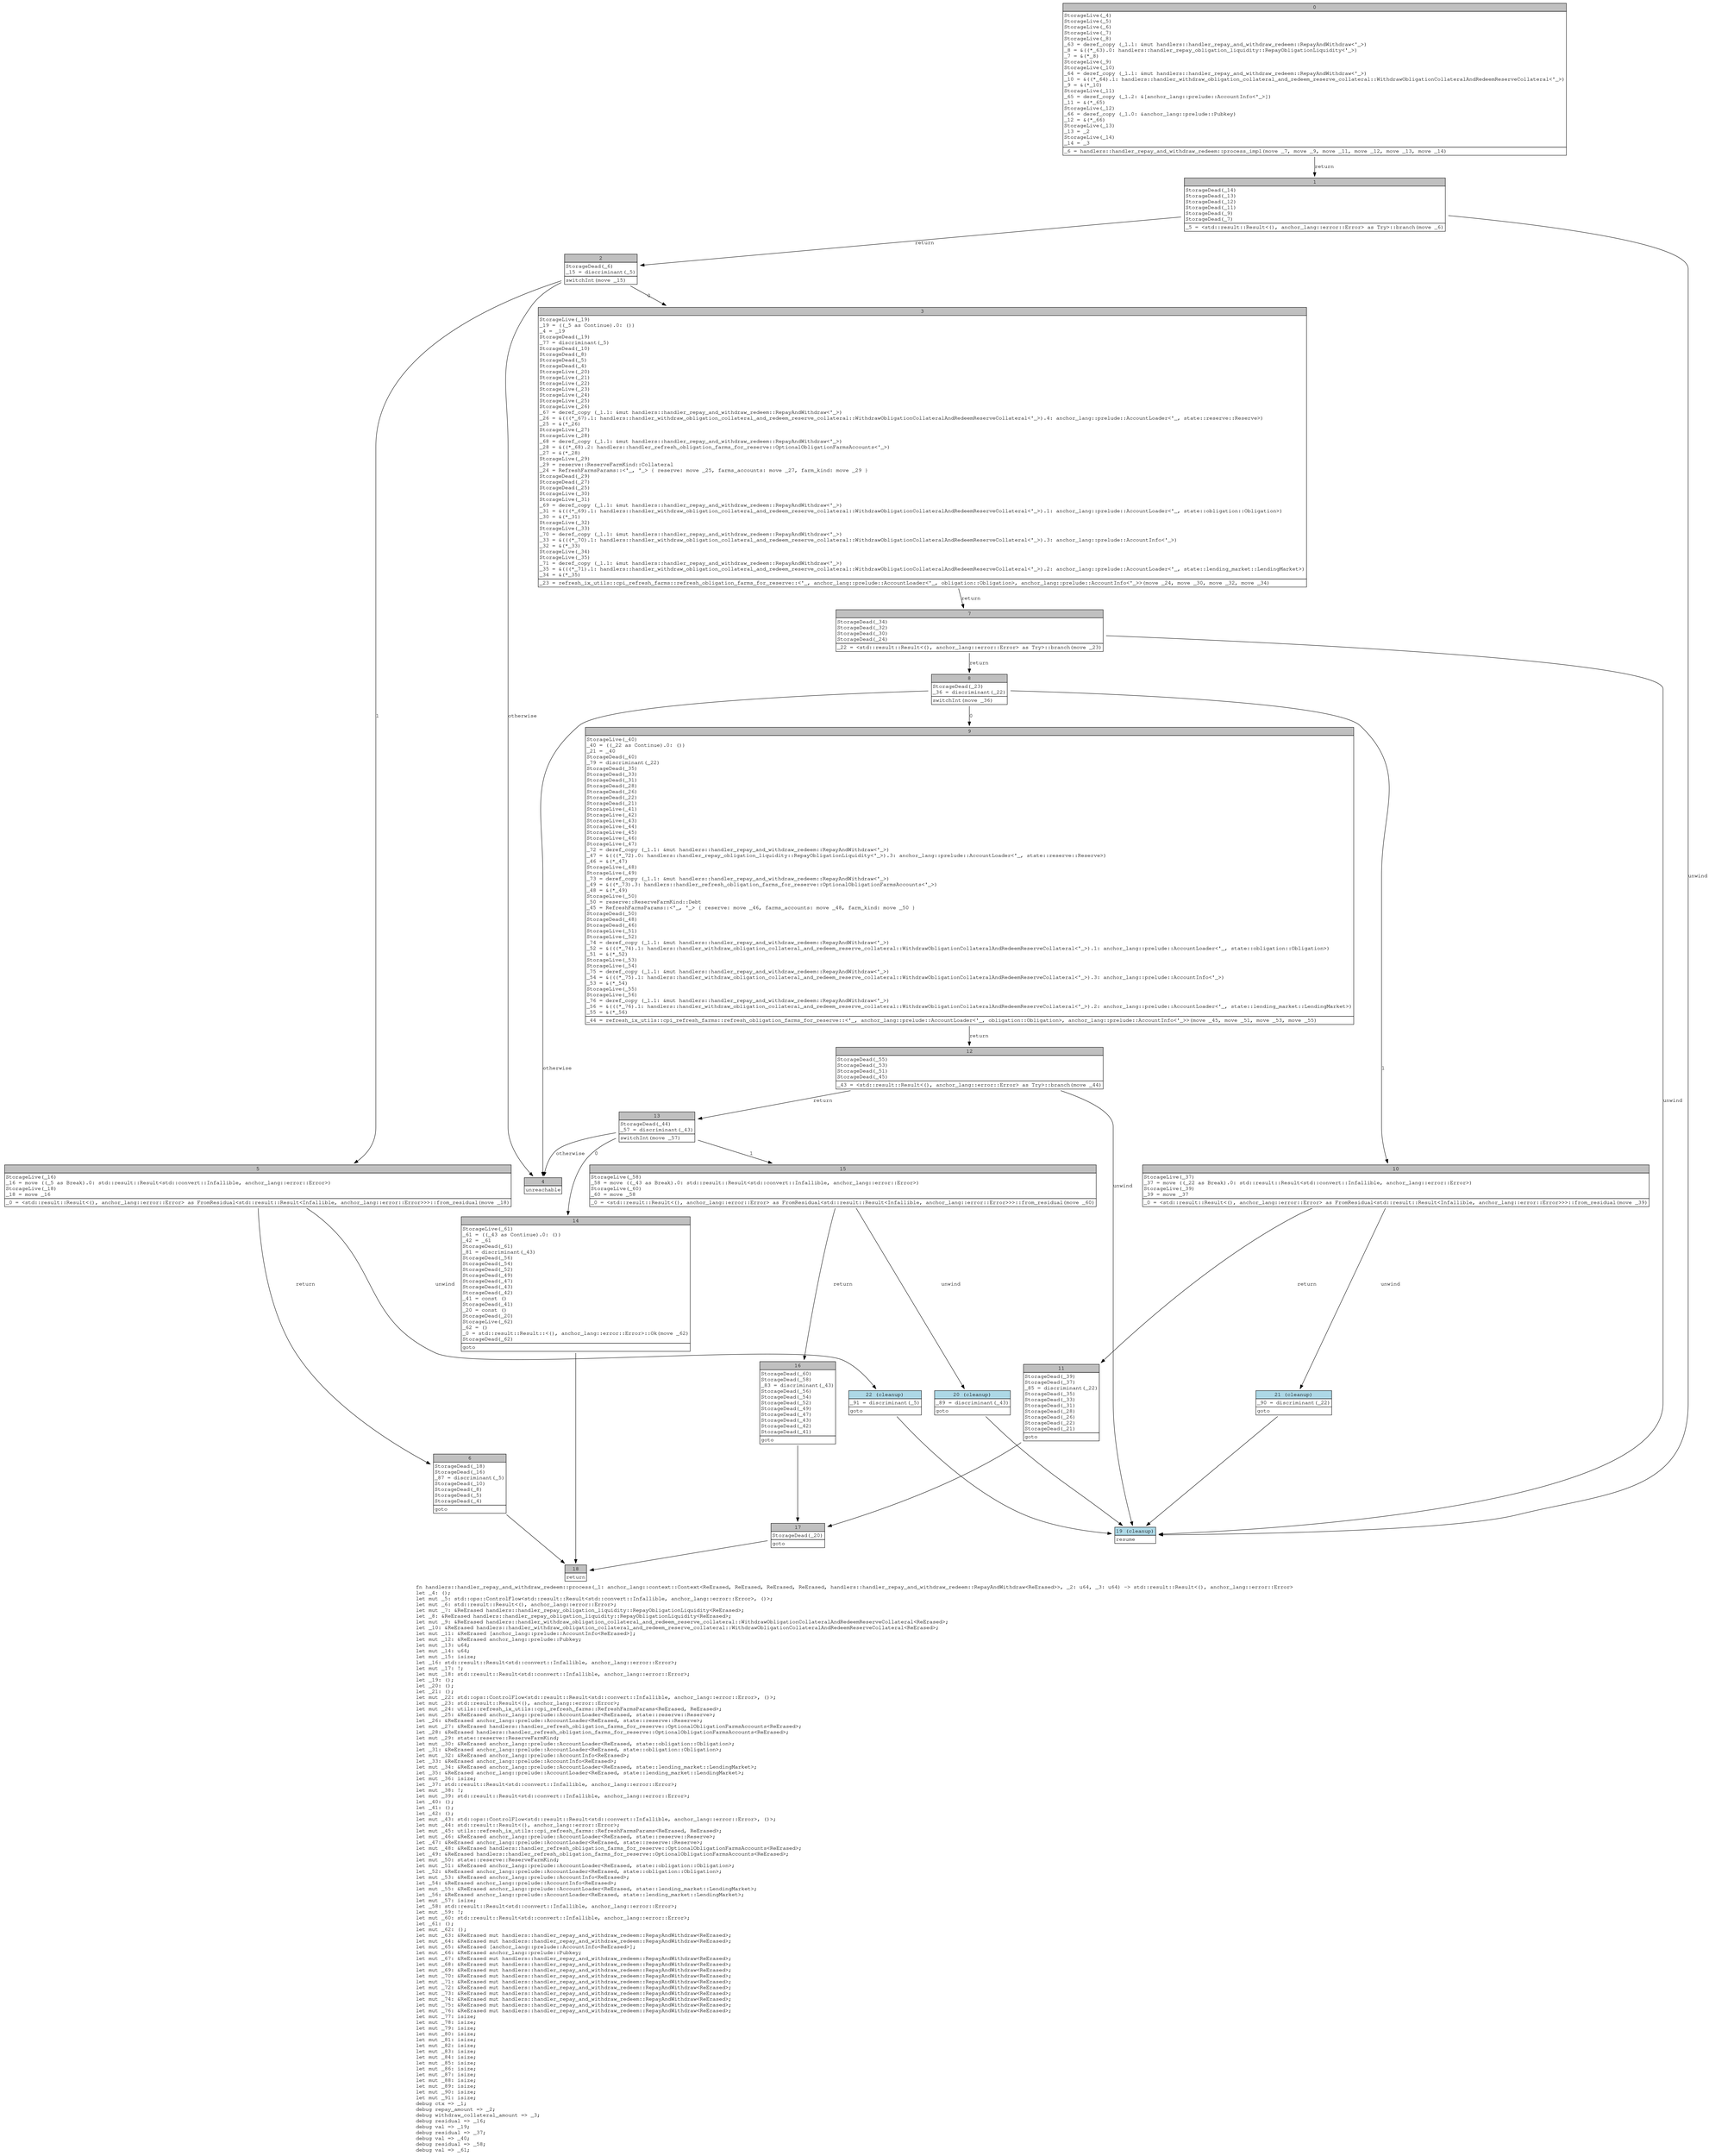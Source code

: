 digraph Mir_0_573 {
    graph [fontname="Courier, monospace"];
    node [fontname="Courier, monospace"];
    edge [fontname="Courier, monospace"];
    label=<fn handlers::handler_repay_and_withdraw_redeem::process(_1: anchor_lang::context::Context&lt;ReErased, ReErased, ReErased, ReErased, handlers::handler_repay_and_withdraw_redeem::RepayAndWithdraw&lt;ReErased&gt;&gt;, _2: u64, _3: u64) -&gt; std::result::Result&lt;(), anchor_lang::error::Error&gt;<br align="left"/>let _4: ();<br align="left"/>let mut _5: std::ops::ControlFlow&lt;std::result::Result&lt;std::convert::Infallible, anchor_lang::error::Error&gt;, ()&gt;;<br align="left"/>let mut _6: std::result::Result&lt;(), anchor_lang::error::Error&gt;;<br align="left"/>let mut _7: &amp;ReErased handlers::handler_repay_obligation_liquidity::RepayObligationLiquidity&lt;ReErased&gt;;<br align="left"/>let _8: &amp;ReErased handlers::handler_repay_obligation_liquidity::RepayObligationLiquidity&lt;ReErased&gt;;<br align="left"/>let mut _9: &amp;ReErased handlers::handler_withdraw_obligation_collateral_and_redeem_reserve_collateral::WithdrawObligationCollateralAndRedeemReserveCollateral&lt;ReErased&gt;;<br align="left"/>let _10: &amp;ReErased handlers::handler_withdraw_obligation_collateral_and_redeem_reserve_collateral::WithdrawObligationCollateralAndRedeemReserveCollateral&lt;ReErased&gt;;<br align="left"/>let mut _11: &amp;ReErased [anchor_lang::prelude::AccountInfo&lt;ReErased&gt;];<br align="left"/>let mut _12: &amp;ReErased anchor_lang::prelude::Pubkey;<br align="left"/>let mut _13: u64;<br align="left"/>let mut _14: u64;<br align="left"/>let mut _15: isize;<br align="left"/>let _16: std::result::Result&lt;std::convert::Infallible, anchor_lang::error::Error&gt;;<br align="left"/>let mut _17: !;<br align="left"/>let mut _18: std::result::Result&lt;std::convert::Infallible, anchor_lang::error::Error&gt;;<br align="left"/>let _19: ();<br align="left"/>let _20: ();<br align="left"/>let _21: ();<br align="left"/>let mut _22: std::ops::ControlFlow&lt;std::result::Result&lt;std::convert::Infallible, anchor_lang::error::Error&gt;, ()&gt;;<br align="left"/>let mut _23: std::result::Result&lt;(), anchor_lang::error::Error&gt;;<br align="left"/>let mut _24: utils::refresh_ix_utils::cpi_refresh_farms::RefreshFarmsParams&lt;ReErased, ReErased&gt;;<br align="left"/>let mut _25: &amp;ReErased anchor_lang::prelude::AccountLoader&lt;ReErased, state::reserve::Reserve&gt;;<br align="left"/>let _26: &amp;ReErased anchor_lang::prelude::AccountLoader&lt;ReErased, state::reserve::Reserve&gt;;<br align="left"/>let mut _27: &amp;ReErased handlers::handler_refresh_obligation_farms_for_reserve::OptionalObligationFarmsAccounts&lt;ReErased&gt;;<br align="left"/>let _28: &amp;ReErased handlers::handler_refresh_obligation_farms_for_reserve::OptionalObligationFarmsAccounts&lt;ReErased&gt;;<br align="left"/>let mut _29: state::reserve::ReserveFarmKind;<br align="left"/>let mut _30: &amp;ReErased anchor_lang::prelude::AccountLoader&lt;ReErased, state::obligation::Obligation&gt;;<br align="left"/>let _31: &amp;ReErased anchor_lang::prelude::AccountLoader&lt;ReErased, state::obligation::Obligation&gt;;<br align="left"/>let mut _32: &amp;ReErased anchor_lang::prelude::AccountInfo&lt;ReErased&gt;;<br align="left"/>let _33: &amp;ReErased anchor_lang::prelude::AccountInfo&lt;ReErased&gt;;<br align="left"/>let mut _34: &amp;ReErased anchor_lang::prelude::AccountLoader&lt;ReErased, state::lending_market::LendingMarket&gt;;<br align="left"/>let _35: &amp;ReErased anchor_lang::prelude::AccountLoader&lt;ReErased, state::lending_market::LendingMarket&gt;;<br align="left"/>let mut _36: isize;<br align="left"/>let _37: std::result::Result&lt;std::convert::Infallible, anchor_lang::error::Error&gt;;<br align="left"/>let mut _38: !;<br align="left"/>let mut _39: std::result::Result&lt;std::convert::Infallible, anchor_lang::error::Error&gt;;<br align="left"/>let _40: ();<br align="left"/>let _41: ();<br align="left"/>let _42: ();<br align="left"/>let mut _43: std::ops::ControlFlow&lt;std::result::Result&lt;std::convert::Infallible, anchor_lang::error::Error&gt;, ()&gt;;<br align="left"/>let mut _44: std::result::Result&lt;(), anchor_lang::error::Error&gt;;<br align="left"/>let mut _45: utils::refresh_ix_utils::cpi_refresh_farms::RefreshFarmsParams&lt;ReErased, ReErased&gt;;<br align="left"/>let mut _46: &amp;ReErased anchor_lang::prelude::AccountLoader&lt;ReErased, state::reserve::Reserve&gt;;<br align="left"/>let _47: &amp;ReErased anchor_lang::prelude::AccountLoader&lt;ReErased, state::reserve::Reserve&gt;;<br align="left"/>let mut _48: &amp;ReErased handlers::handler_refresh_obligation_farms_for_reserve::OptionalObligationFarmsAccounts&lt;ReErased&gt;;<br align="left"/>let _49: &amp;ReErased handlers::handler_refresh_obligation_farms_for_reserve::OptionalObligationFarmsAccounts&lt;ReErased&gt;;<br align="left"/>let mut _50: state::reserve::ReserveFarmKind;<br align="left"/>let mut _51: &amp;ReErased anchor_lang::prelude::AccountLoader&lt;ReErased, state::obligation::Obligation&gt;;<br align="left"/>let _52: &amp;ReErased anchor_lang::prelude::AccountLoader&lt;ReErased, state::obligation::Obligation&gt;;<br align="left"/>let mut _53: &amp;ReErased anchor_lang::prelude::AccountInfo&lt;ReErased&gt;;<br align="left"/>let _54: &amp;ReErased anchor_lang::prelude::AccountInfo&lt;ReErased&gt;;<br align="left"/>let mut _55: &amp;ReErased anchor_lang::prelude::AccountLoader&lt;ReErased, state::lending_market::LendingMarket&gt;;<br align="left"/>let _56: &amp;ReErased anchor_lang::prelude::AccountLoader&lt;ReErased, state::lending_market::LendingMarket&gt;;<br align="left"/>let mut _57: isize;<br align="left"/>let _58: std::result::Result&lt;std::convert::Infallible, anchor_lang::error::Error&gt;;<br align="left"/>let mut _59: !;<br align="left"/>let mut _60: std::result::Result&lt;std::convert::Infallible, anchor_lang::error::Error&gt;;<br align="left"/>let _61: ();<br align="left"/>let mut _62: ();<br align="left"/>let mut _63: &amp;ReErased mut handlers::handler_repay_and_withdraw_redeem::RepayAndWithdraw&lt;ReErased&gt;;<br align="left"/>let mut _64: &amp;ReErased mut handlers::handler_repay_and_withdraw_redeem::RepayAndWithdraw&lt;ReErased&gt;;<br align="left"/>let mut _65: &amp;ReErased [anchor_lang::prelude::AccountInfo&lt;ReErased&gt;];<br align="left"/>let mut _66: &amp;ReErased anchor_lang::prelude::Pubkey;<br align="left"/>let mut _67: &amp;ReErased mut handlers::handler_repay_and_withdraw_redeem::RepayAndWithdraw&lt;ReErased&gt;;<br align="left"/>let mut _68: &amp;ReErased mut handlers::handler_repay_and_withdraw_redeem::RepayAndWithdraw&lt;ReErased&gt;;<br align="left"/>let mut _69: &amp;ReErased mut handlers::handler_repay_and_withdraw_redeem::RepayAndWithdraw&lt;ReErased&gt;;<br align="left"/>let mut _70: &amp;ReErased mut handlers::handler_repay_and_withdraw_redeem::RepayAndWithdraw&lt;ReErased&gt;;<br align="left"/>let mut _71: &amp;ReErased mut handlers::handler_repay_and_withdraw_redeem::RepayAndWithdraw&lt;ReErased&gt;;<br align="left"/>let mut _72: &amp;ReErased mut handlers::handler_repay_and_withdraw_redeem::RepayAndWithdraw&lt;ReErased&gt;;<br align="left"/>let mut _73: &amp;ReErased mut handlers::handler_repay_and_withdraw_redeem::RepayAndWithdraw&lt;ReErased&gt;;<br align="left"/>let mut _74: &amp;ReErased mut handlers::handler_repay_and_withdraw_redeem::RepayAndWithdraw&lt;ReErased&gt;;<br align="left"/>let mut _75: &amp;ReErased mut handlers::handler_repay_and_withdraw_redeem::RepayAndWithdraw&lt;ReErased&gt;;<br align="left"/>let mut _76: &amp;ReErased mut handlers::handler_repay_and_withdraw_redeem::RepayAndWithdraw&lt;ReErased&gt;;<br align="left"/>let mut _77: isize;<br align="left"/>let mut _78: isize;<br align="left"/>let mut _79: isize;<br align="left"/>let mut _80: isize;<br align="left"/>let mut _81: isize;<br align="left"/>let mut _82: isize;<br align="left"/>let mut _83: isize;<br align="left"/>let mut _84: isize;<br align="left"/>let mut _85: isize;<br align="left"/>let mut _86: isize;<br align="left"/>let mut _87: isize;<br align="left"/>let mut _88: isize;<br align="left"/>let mut _89: isize;<br align="left"/>let mut _90: isize;<br align="left"/>let mut _91: isize;<br align="left"/>debug ctx =&gt; _1;<br align="left"/>debug repay_amount =&gt; _2;<br align="left"/>debug withdraw_collateral_amount =&gt; _3;<br align="left"/>debug residual =&gt; _16;<br align="left"/>debug val =&gt; _19;<br align="left"/>debug residual =&gt; _37;<br align="left"/>debug val =&gt; _40;<br align="left"/>debug residual =&gt; _58;<br align="left"/>debug val =&gt; _61;<br align="left"/>>;
    bb0__0_573 [shape="none", label=<<table border="0" cellborder="1" cellspacing="0"><tr><td bgcolor="gray" align="center" colspan="1">0</td></tr><tr><td align="left" balign="left">StorageLive(_4)<br/>StorageLive(_5)<br/>StorageLive(_6)<br/>StorageLive(_7)<br/>StorageLive(_8)<br/>_63 = deref_copy (_1.1: &amp;mut handlers::handler_repay_and_withdraw_redeem::RepayAndWithdraw&lt;'_&gt;)<br/>_8 = &amp;((*_63).0: handlers::handler_repay_obligation_liquidity::RepayObligationLiquidity&lt;'_&gt;)<br/>_7 = &amp;(*_8)<br/>StorageLive(_9)<br/>StorageLive(_10)<br/>_64 = deref_copy (_1.1: &amp;mut handlers::handler_repay_and_withdraw_redeem::RepayAndWithdraw&lt;'_&gt;)<br/>_10 = &amp;((*_64).1: handlers::handler_withdraw_obligation_collateral_and_redeem_reserve_collateral::WithdrawObligationCollateralAndRedeemReserveCollateral&lt;'_&gt;)<br/>_9 = &amp;(*_10)<br/>StorageLive(_11)<br/>_65 = deref_copy (_1.2: &amp;[anchor_lang::prelude::AccountInfo&lt;'_&gt;])<br/>_11 = &amp;(*_65)<br/>StorageLive(_12)<br/>_66 = deref_copy (_1.0: &amp;anchor_lang::prelude::Pubkey)<br/>_12 = &amp;(*_66)<br/>StorageLive(_13)<br/>_13 = _2<br/>StorageLive(_14)<br/>_14 = _3<br/></td></tr><tr><td align="left">_6 = handlers::handler_repay_and_withdraw_redeem::process_impl(move _7, move _9, move _11, move _12, move _13, move _14)</td></tr></table>>];
    bb1__0_573 [shape="none", label=<<table border="0" cellborder="1" cellspacing="0"><tr><td bgcolor="gray" align="center" colspan="1">1</td></tr><tr><td align="left" balign="left">StorageDead(_14)<br/>StorageDead(_13)<br/>StorageDead(_12)<br/>StorageDead(_11)<br/>StorageDead(_9)<br/>StorageDead(_7)<br/></td></tr><tr><td align="left">_5 = &lt;std::result::Result&lt;(), anchor_lang::error::Error&gt; as Try&gt;::branch(move _6)</td></tr></table>>];
    bb2__0_573 [shape="none", label=<<table border="0" cellborder="1" cellspacing="0"><tr><td bgcolor="gray" align="center" colspan="1">2</td></tr><tr><td align="left" balign="left">StorageDead(_6)<br/>_15 = discriminant(_5)<br/></td></tr><tr><td align="left">switchInt(move _15)</td></tr></table>>];
    bb3__0_573 [shape="none", label=<<table border="0" cellborder="1" cellspacing="0"><tr><td bgcolor="gray" align="center" colspan="1">3</td></tr><tr><td align="left" balign="left">StorageLive(_19)<br/>_19 = ((_5 as Continue).0: ())<br/>_4 = _19<br/>StorageDead(_19)<br/>_77 = discriminant(_5)<br/>StorageDead(_10)<br/>StorageDead(_8)<br/>StorageDead(_5)<br/>StorageDead(_4)<br/>StorageLive(_20)<br/>StorageLive(_21)<br/>StorageLive(_22)<br/>StorageLive(_23)<br/>StorageLive(_24)<br/>StorageLive(_25)<br/>StorageLive(_26)<br/>_67 = deref_copy (_1.1: &amp;mut handlers::handler_repay_and_withdraw_redeem::RepayAndWithdraw&lt;'_&gt;)<br/>_26 = &amp;(((*_67).1: handlers::handler_withdraw_obligation_collateral_and_redeem_reserve_collateral::WithdrawObligationCollateralAndRedeemReserveCollateral&lt;'_&gt;).4: anchor_lang::prelude::AccountLoader&lt;'_, state::reserve::Reserve&gt;)<br/>_25 = &amp;(*_26)<br/>StorageLive(_27)<br/>StorageLive(_28)<br/>_68 = deref_copy (_1.1: &amp;mut handlers::handler_repay_and_withdraw_redeem::RepayAndWithdraw&lt;'_&gt;)<br/>_28 = &amp;((*_68).2: handlers::handler_refresh_obligation_farms_for_reserve::OptionalObligationFarmsAccounts&lt;'_&gt;)<br/>_27 = &amp;(*_28)<br/>StorageLive(_29)<br/>_29 = reserve::ReserveFarmKind::Collateral<br/>_24 = RefreshFarmsParams::&lt;'_, '_&gt; { reserve: move _25, farms_accounts: move _27, farm_kind: move _29 }<br/>StorageDead(_29)<br/>StorageDead(_27)<br/>StorageDead(_25)<br/>StorageLive(_30)<br/>StorageLive(_31)<br/>_69 = deref_copy (_1.1: &amp;mut handlers::handler_repay_and_withdraw_redeem::RepayAndWithdraw&lt;'_&gt;)<br/>_31 = &amp;(((*_69).1: handlers::handler_withdraw_obligation_collateral_and_redeem_reserve_collateral::WithdrawObligationCollateralAndRedeemReserveCollateral&lt;'_&gt;).1: anchor_lang::prelude::AccountLoader&lt;'_, state::obligation::Obligation&gt;)<br/>_30 = &amp;(*_31)<br/>StorageLive(_32)<br/>StorageLive(_33)<br/>_70 = deref_copy (_1.1: &amp;mut handlers::handler_repay_and_withdraw_redeem::RepayAndWithdraw&lt;'_&gt;)<br/>_33 = &amp;(((*_70).1: handlers::handler_withdraw_obligation_collateral_and_redeem_reserve_collateral::WithdrawObligationCollateralAndRedeemReserveCollateral&lt;'_&gt;).3: anchor_lang::prelude::AccountInfo&lt;'_&gt;)<br/>_32 = &amp;(*_33)<br/>StorageLive(_34)<br/>StorageLive(_35)<br/>_71 = deref_copy (_1.1: &amp;mut handlers::handler_repay_and_withdraw_redeem::RepayAndWithdraw&lt;'_&gt;)<br/>_35 = &amp;(((*_71).1: handlers::handler_withdraw_obligation_collateral_and_redeem_reserve_collateral::WithdrawObligationCollateralAndRedeemReserveCollateral&lt;'_&gt;).2: anchor_lang::prelude::AccountLoader&lt;'_, state::lending_market::LendingMarket&gt;)<br/>_34 = &amp;(*_35)<br/></td></tr><tr><td align="left">_23 = refresh_ix_utils::cpi_refresh_farms::refresh_obligation_farms_for_reserve::&lt;'_, anchor_lang::prelude::AccountLoader&lt;'_, obligation::Obligation&gt;, anchor_lang::prelude::AccountInfo&lt;'_&gt;&gt;(move _24, move _30, move _32, move _34)</td></tr></table>>];
    bb4__0_573 [shape="none", label=<<table border="0" cellborder="1" cellspacing="0"><tr><td bgcolor="gray" align="center" colspan="1">4</td></tr><tr><td align="left">unreachable</td></tr></table>>];
    bb5__0_573 [shape="none", label=<<table border="0" cellborder="1" cellspacing="0"><tr><td bgcolor="gray" align="center" colspan="1">5</td></tr><tr><td align="left" balign="left">StorageLive(_16)<br/>_16 = move ((_5 as Break).0: std::result::Result&lt;std::convert::Infallible, anchor_lang::error::Error&gt;)<br/>StorageLive(_18)<br/>_18 = move _16<br/></td></tr><tr><td align="left">_0 = &lt;std::result::Result&lt;(), anchor_lang::error::Error&gt; as FromResidual&lt;std::result::Result&lt;Infallible, anchor_lang::error::Error&gt;&gt;&gt;::from_residual(move _18)</td></tr></table>>];
    bb6__0_573 [shape="none", label=<<table border="0" cellborder="1" cellspacing="0"><tr><td bgcolor="gray" align="center" colspan="1">6</td></tr><tr><td align="left" balign="left">StorageDead(_18)<br/>StorageDead(_16)<br/>_87 = discriminant(_5)<br/>StorageDead(_10)<br/>StorageDead(_8)<br/>StorageDead(_5)<br/>StorageDead(_4)<br/></td></tr><tr><td align="left">goto</td></tr></table>>];
    bb7__0_573 [shape="none", label=<<table border="0" cellborder="1" cellspacing="0"><tr><td bgcolor="gray" align="center" colspan="1">7</td></tr><tr><td align="left" balign="left">StorageDead(_34)<br/>StorageDead(_32)<br/>StorageDead(_30)<br/>StorageDead(_24)<br/></td></tr><tr><td align="left">_22 = &lt;std::result::Result&lt;(), anchor_lang::error::Error&gt; as Try&gt;::branch(move _23)</td></tr></table>>];
    bb8__0_573 [shape="none", label=<<table border="0" cellborder="1" cellspacing="0"><tr><td bgcolor="gray" align="center" colspan="1">8</td></tr><tr><td align="left" balign="left">StorageDead(_23)<br/>_36 = discriminant(_22)<br/></td></tr><tr><td align="left">switchInt(move _36)</td></tr></table>>];
    bb9__0_573 [shape="none", label=<<table border="0" cellborder="1" cellspacing="0"><tr><td bgcolor="gray" align="center" colspan="1">9</td></tr><tr><td align="left" balign="left">StorageLive(_40)<br/>_40 = ((_22 as Continue).0: ())<br/>_21 = _40<br/>StorageDead(_40)<br/>_79 = discriminant(_22)<br/>StorageDead(_35)<br/>StorageDead(_33)<br/>StorageDead(_31)<br/>StorageDead(_28)<br/>StorageDead(_26)<br/>StorageDead(_22)<br/>StorageDead(_21)<br/>StorageLive(_41)<br/>StorageLive(_42)<br/>StorageLive(_43)<br/>StorageLive(_44)<br/>StorageLive(_45)<br/>StorageLive(_46)<br/>StorageLive(_47)<br/>_72 = deref_copy (_1.1: &amp;mut handlers::handler_repay_and_withdraw_redeem::RepayAndWithdraw&lt;'_&gt;)<br/>_47 = &amp;(((*_72).0: handlers::handler_repay_obligation_liquidity::RepayObligationLiquidity&lt;'_&gt;).3: anchor_lang::prelude::AccountLoader&lt;'_, state::reserve::Reserve&gt;)<br/>_46 = &amp;(*_47)<br/>StorageLive(_48)<br/>StorageLive(_49)<br/>_73 = deref_copy (_1.1: &amp;mut handlers::handler_repay_and_withdraw_redeem::RepayAndWithdraw&lt;'_&gt;)<br/>_49 = &amp;((*_73).3: handlers::handler_refresh_obligation_farms_for_reserve::OptionalObligationFarmsAccounts&lt;'_&gt;)<br/>_48 = &amp;(*_49)<br/>StorageLive(_50)<br/>_50 = reserve::ReserveFarmKind::Debt<br/>_45 = RefreshFarmsParams::&lt;'_, '_&gt; { reserve: move _46, farms_accounts: move _48, farm_kind: move _50 }<br/>StorageDead(_50)<br/>StorageDead(_48)<br/>StorageDead(_46)<br/>StorageLive(_51)<br/>StorageLive(_52)<br/>_74 = deref_copy (_1.1: &amp;mut handlers::handler_repay_and_withdraw_redeem::RepayAndWithdraw&lt;'_&gt;)<br/>_52 = &amp;(((*_74).1: handlers::handler_withdraw_obligation_collateral_and_redeem_reserve_collateral::WithdrawObligationCollateralAndRedeemReserveCollateral&lt;'_&gt;).1: anchor_lang::prelude::AccountLoader&lt;'_, state::obligation::Obligation&gt;)<br/>_51 = &amp;(*_52)<br/>StorageLive(_53)<br/>StorageLive(_54)<br/>_75 = deref_copy (_1.1: &amp;mut handlers::handler_repay_and_withdraw_redeem::RepayAndWithdraw&lt;'_&gt;)<br/>_54 = &amp;(((*_75).1: handlers::handler_withdraw_obligation_collateral_and_redeem_reserve_collateral::WithdrawObligationCollateralAndRedeemReserveCollateral&lt;'_&gt;).3: anchor_lang::prelude::AccountInfo&lt;'_&gt;)<br/>_53 = &amp;(*_54)<br/>StorageLive(_55)<br/>StorageLive(_56)<br/>_76 = deref_copy (_1.1: &amp;mut handlers::handler_repay_and_withdraw_redeem::RepayAndWithdraw&lt;'_&gt;)<br/>_56 = &amp;(((*_76).1: handlers::handler_withdraw_obligation_collateral_and_redeem_reserve_collateral::WithdrawObligationCollateralAndRedeemReserveCollateral&lt;'_&gt;).2: anchor_lang::prelude::AccountLoader&lt;'_, state::lending_market::LendingMarket&gt;)<br/>_55 = &amp;(*_56)<br/></td></tr><tr><td align="left">_44 = refresh_ix_utils::cpi_refresh_farms::refresh_obligation_farms_for_reserve::&lt;'_, anchor_lang::prelude::AccountLoader&lt;'_, obligation::Obligation&gt;, anchor_lang::prelude::AccountInfo&lt;'_&gt;&gt;(move _45, move _51, move _53, move _55)</td></tr></table>>];
    bb10__0_573 [shape="none", label=<<table border="0" cellborder="1" cellspacing="0"><tr><td bgcolor="gray" align="center" colspan="1">10</td></tr><tr><td align="left" balign="left">StorageLive(_37)<br/>_37 = move ((_22 as Break).0: std::result::Result&lt;std::convert::Infallible, anchor_lang::error::Error&gt;)<br/>StorageLive(_39)<br/>_39 = move _37<br/></td></tr><tr><td align="left">_0 = &lt;std::result::Result&lt;(), anchor_lang::error::Error&gt; as FromResidual&lt;std::result::Result&lt;Infallible, anchor_lang::error::Error&gt;&gt;&gt;::from_residual(move _39)</td></tr></table>>];
    bb11__0_573 [shape="none", label=<<table border="0" cellborder="1" cellspacing="0"><tr><td bgcolor="gray" align="center" colspan="1">11</td></tr><tr><td align="left" balign="left">StorageDead(_39)<br/>StorageDead(_37)<br/>_85 = discriminant(_22)<br/>StorageDead(_35)<br/>StorageDead(_33)<br/>StorageDead(_31)<br/>StorageDead(_28)<br/>StorageDead(_26)<br/>StorageDead(_22)<br/>StorageDead(_21)<br/></td></tr><tr><td align="left">goto</td></tr></table>>];
    bb12__0_573 [shape="none", label=<<table border="0" cellborder="1" cellspacing="0"><tr><td bgcolor="gray" align="center" colspan="1">12</td></tr><tr><td align="left" balign="left">StorageDead(_55)<br/>StorageDead(_53)<br/>StorageDead(_51)<br/>StorageDead(_45)<br/></td></tr><tr><td align="left">_43 = &lt;std::result::Result&lt;(), anchor_lang::error::Error&gt; as Try&gt;::branch(move _44)</td></tr></table>>];
    bb13__0_573 [shape="none", label=<<table border="0" cellborder="1" cellspacing="0"><tr><td bgcolor="gray" align="center" colspan="1">13</td></tr><tr><td align="left" balign="left">StorageDead(_44)<br/>_57 = discriminant(_43)<br/></td></tr><tr><td align="left">switchInt(move _57)</td></tr></table>>];
    bb14__0_573 [shape="none", label=<<table border="0" cellborder="1" cellspacing="0"><tr><td bgcolor="gray" align="center" colspan="1">14</td></tr><tr><td align="left" balign="left">StorageLive(_61)<br/>_61 = ((_43 as Continue).0: ())<br/>_42 = _61<br/>StorageDead(_61)<br/>_81 = discriminant(_43)<br/>StorageDead(_56)<br/>StorageDead(_54)<br/>StorageDead(_52)<br/>StorageDead(_49)<br/>StorageDead(_47)<br/>StorageDead(_43)<br/>StorageDead(_42)<br/>_41 = const ()<br/>StorageDead(_41)<br/>_20 = const ()<br/>StorageDead(_20)<br/>StorageLive(_62)<br/>_62 = ()<br/>_0 = std::result::Result::&lt;(), anchor_lang::error::Error&gt;::Ok(move _62)<br/>StorageDead(_62)<br/></td></tr><tr><td align="left">goto</td></tr></table>>];
    bb15__0_573 [shape="none", label=<<table border="0" cellborder="1" cellspacing="0"><tr><td bgcolor="gray" align="center" colspan="1">15</td></tr><tr><td align="left" balign="left">StorageLive(_58)<br/>_58 = move ((_43 as Break).0: std::result::Result&lt;std::convert::Infallible, anchor_lang::error::Error&gt;)<br/>StorageLive(_60)<br/>_60 = move _58<br/></td></tr><tr><td align="left">_0 = &lt;std::result::Result&lt;(), anchor_lang::error::Error&gt; as FromResidual&lt;std::result::Result&lt;Infallible, anchor_lang::error::Error&gt;&gt;&gt;::from_residual(move _60)</td></tr></table>>];
    bb16__0_573 [shape="none", label=<<table border="0" cellborder="1" cellspacing="0"><tr><td bgcolor="gray" align="center" colspan="1">16</td></tr><tr><td align="left" balign="left">StorageDead(_60)<br/>StorageDead(_58)<br/>_83 = discriminant(_43)<br/>StorageDead(_56)<br/>StorageDead(_54)<br/>StorageDead(_52)<br/>StorageDead(_49)<br/>StorageDead(_47)<br/>StorageDead(_43)<br/>StorageDead(_42)<br/>StorageDead(_41)<br/></td></tr><tr><td align="left">goto</td></tr></table>>];
    bb17__0_573 [shape="none", label=<<table border="0" cellborder="1" cellspacing="0"><tr><td bgcolor="gray" align="center" colspan="1">17</td></tr><tr><td align="left" balign="left">StorageDead(_20)<br/></td></tr><tr><td align="left">goto</td></tr></table>>];
    bb18__0_573 [shape="none", label=<<table border="0" cellborder="1" cellspacing="0"><tr><td bgcolor="gray" align="center" colspan="1">18</td></tr><tr><td align="left">return</td></tr></table>>];
    bb19__0_573 [shape="none", label=<<table border="0" cellborder="1" cellspacing="0"><tr><td bgcolor="lightblue" align="center" colspan="1">19 (cleanup)</td></tr><tr><td align="left">resume</td></tr></table>>];
    bb20__0_573 [shape="none", label=<<table border="0" cellborder="1" cellspacing="0"><tr><td bgcolor="lightblue" align="center" colspan="1">20 (cleanup)</td></tr><tr><td align="left" balign="left">_89 = discriminant(_43)<br/></td></tr><tr><td align="left">goto</td></tr></table>>];
    bb21__0_573 [shape="none", label=<<table border="0" cellborder="1" cellspacing="0"><tr><td bgcolor="lightblue" align="center" colspan="1">21 (cleanup)</td></tr><tr><td align="left" balign="left">_90 = discriminant(_22)<br/></td></tr><tr><td align="left">goto</td></tr></table>>];
    bb22__0_573 [shape="none", label=<<table border="0" cellborder="1" cellspacing="0"><tr><td bgcolor="lightblue" align="center" colspan="1">22 (cleanup)</td></tr><tr><td align="left" balign="left">_91 = discriminant(_5)<br/></td></tr><tr><td align="left">goto</td></tr></table>>];
    bb0__0_573 -> bb1__0_573 [label="return"];
    bb1__0_573 -> bb2__0_573 [label="return"];
    bb1__0_573 -> bb19__0_573 [label="unwind"];
    bb2__0_573 -> bb3__0_573 [label="0"];
    bb2__0_573 -> bb5__0_573 [label="1"];
    bb2__0_573 -> bb4__0_573 [label="otherwise"];
    bb3__0_573 -> bb7__0_573 [label="return"];
    bb5__0_573 -> bb6__0_573 [label="return"];
    bb5__0_573 -> bb22__0_573 [label="unwind"];
    bb6__0_573 -> bb18__0_573 [label=""];
    bb7__0_573 -> bb8__0_573 [label="return"];
    bb7__0_573 -> bb19__0_573 [label="unwind"];
    bb8__0_573 -> bb9__0_573 [label="0"];
    bb8__0_573 -> bb10__0_573 [label="1"];
    bb8__0_573 -> bb4__0_573 [label="otherwise"];
    bb9__0_573 -> bb12__0_573 [label="return"];
    bb10__0_573 -> bb11__0_573 [label="return"];
    bb10__0_573 -> bb21__0_573 [label="unwind"];
    bb11__0_573 -> bb17__0_573 [label=""];
    bb12__0_573 -> bb13__0_573 [label="return"];
    bb12__0_573 -> bb19__0_573 [label="unwind"];
    bb13__0_573 -> bb14__0_573 [label="0"];
    bb13__0_573 -> bb15__0_573 [label="1"];
    bb13__0_573 -> bb4__0_573 [label="otherwise"];
    bb14__0_573 -> bb18__0_573 [label=""];
    bb15__0_573 -> bb16__0_573 [label="return"];
    bb15__0_573 -> bb20__0_573 [label="unwind"];
    bb16__0_573 -> bb17__0_573 [label=""];
    bb17__0_573 -> bb18__0_573 [label=""];
    bb20__0_573 -> bb19__0_573 [label=""];
    bb21__0_573 -> bb19__0_573 [label=""];
    bb22__0_573 -> bb19__0_573 [label=""];
}
